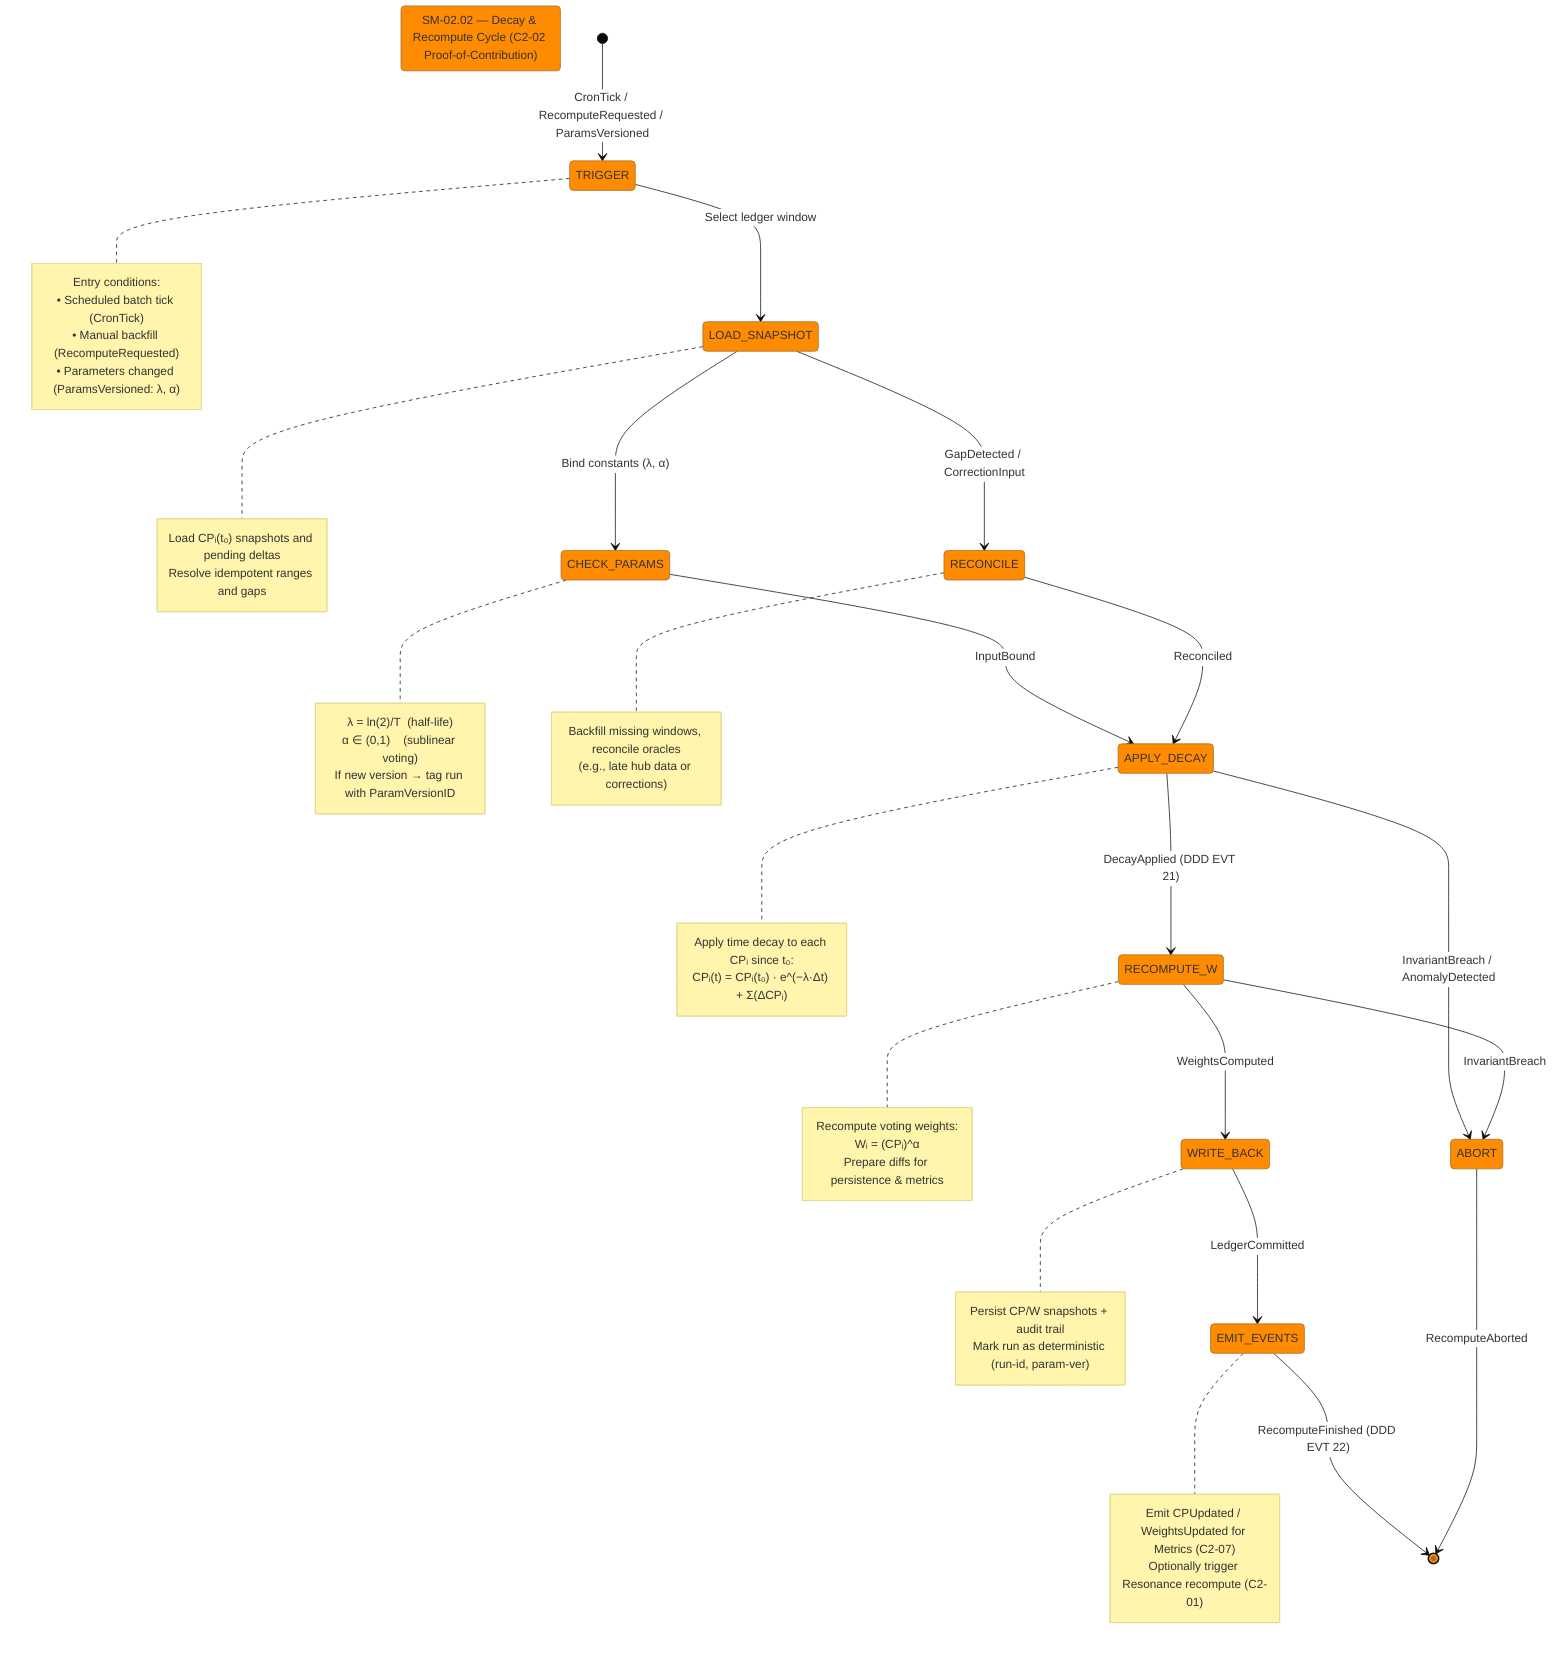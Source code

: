 %%{init: {'theme':'base','themeVariables':{ 'primaryColor':'#ff8b00','edgeLabelBackground':'#ffffff','tertiaryColor':'#fef3c7'}}}%%
stateDiagram-v2
title: SM-02.02 — Decay & Recompute Cycle (C2-02 Proof-of-Contribution)

[*] --> TRIGGER : CronTick / RecomputeRequested / ParamsVersioned
note right of TRIGGER
  Entry conditions:
  • Scheduled batch tick (CronTick)
  • Manual backfill (RecomputeRequested)
  • Parameters changed (ParamsVersioned: λ, α)
end note

TRIGGER --> LOAD_SNAPSHOT : Select ledger window
note right of LOAD_SNAPSHOT
  Load CPᵢ(t₀) snapshots and pending deltas
  Resolve idempotent ranges and gaps
end note

LOAD_SNAPSHOT --> CHECK_PARAMS : Bind constants (λ, α)
note right of CHECK_PARAMS
  λ = ln(2)/T  (half-life)
  α ∈ (0,1)    (sublinear voting)
  If new version → tag run with ParamVersionID
end note

CHECK_PARAMS --> APPLY_DECAY : InputBound
note right of APPLY_DECAY
  Apply time decay to each CPᵢ since t₀:
  CPᵢ(t) = CPᵢ(t₀) · e^(−λ·Δt) + Σ(ΔCPᵢ)
end note

APPLY_DECAY --> RECOMPUTE_W : DecayApplied (DDD EVT 21)
note right of RECOMPUTE_W
  Recompute voting weights:
  Wᵢ = (CPᵢ)^α
  Prepare diffs for persistence & metrics
end note

RECOMPUTE_W --> WRITE_BACK : WeightsComputed
note right of WRITE_BACK
  Persist CP/W snapshots + audit trail
  Mark run as deterministic (run-id, param-ver)
end note

WRITE_BACK --> EMIT_EVENTS : LedgerCommitted
note right of EMIT_EVENTS
  Emit CPUpdated / WeightsUpdated for Metrics (C2-07)
  Optionally trigger Resonance recompute (C2-01)
end note

EMIT_EVENTS --> [*] : RecomputeFinished (DDD EVT 22)

%% ---- Exceptional & maintenance paths ----
LOAD_SNAPSHOT --> RECONCILE : GapDetected / CorrectionInput
note right of RECONCILE
  Backfill missing windows, reconcile oracles
  (e.g., late hub data or corrections)
end note
RECONCILE --> APPLY_DECAY : Reconciled

APPLY_DECAY --> ABORT : InvariantBreach / AnomalyDetected
RECOMPUTE_W --> ABORT : InvariantBreach
ABORT --> [*] : RecomputeAborted

%% =========== Styling ===========
classDef core fill:#ff8b00,stroke:#333,color:#fff,font-weight:bold;
class TRIGGER,LOAD_SNAPSHOT,CHECK_PARAMS,APPLY_DECAY,RECOMPUTE_W,WRITE_BACK,EMIT_EVENTS,RECONCILE,ABORT core;